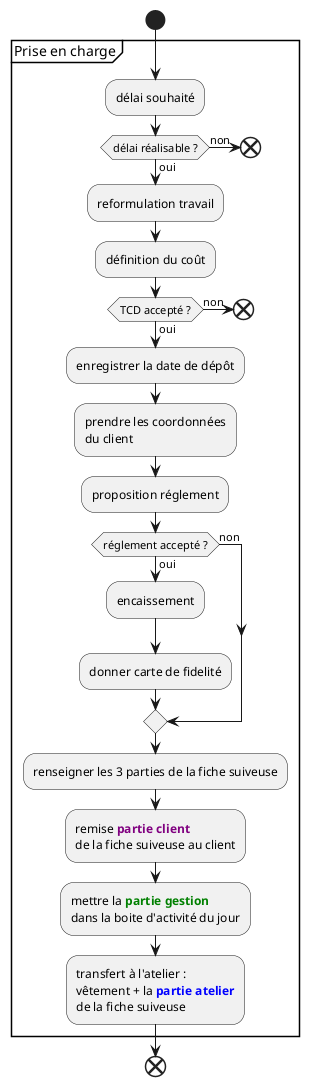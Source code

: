 @startuml retouches_activité_prise_en_charge

start

partition Prise en charge {
    :délai souhaité;
    if (délai réalisable ?) then (oui)
        :reformulation travail;
        :définition du coût;
        if (TCD accepté ?) then (oui)
            :enregistrer la date de dépôt;
            :prendre les coordonnées 
            du client;
            :proposition réglement;
            if (réglement accepté ?) then (oui)
                :encaissement;
                :donner carte de fidelité;
            else (non)
            endif 
            :renseigner les 3 parties de la fiche suiveuse;
            :remise **<color purple>partie client</color>**
            de la fiche suiveuse au client;
        else (non)
            end
        endif
    else (non)
        end
    endif
    :mettre la **<color green>partie gestion</color>**
    dans la boite d'activité du jour;
    :transfert à l'atelier :
    vêtement + la **<color blue>partie atelier</color>**
    de la fiche suiveuse; 
}

end

@enduml
